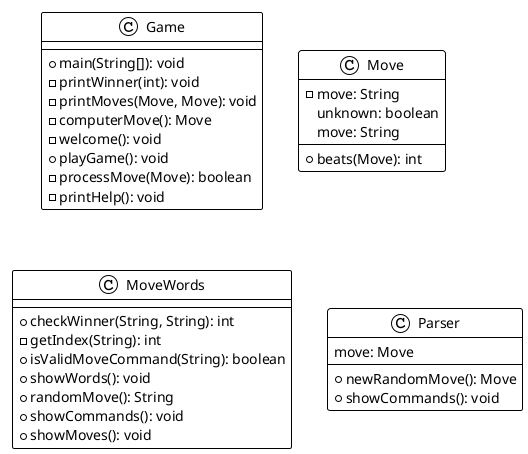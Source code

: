 @startuml

!theme plain
top to bottom direction
skinparam linetype ortho

class Game {
  + main(String[]): void
  - printWinner(int): void
  - printMoves(Move, Move): void
  - computerMove(): Move
  - welcome(): void
  + playGame(): void
  - processMove(Move): boolean
  - printHelp(): void
}
class Move {
  - move: String
  + beats(Move): int
   unknown: boolean
   move: String
}
class MoveWords {
  + checkWinner(String, String): int
  - getIndex(String): int
  + isValidMoveCommand(String): boolean
  + showWords(): void
  + randomMove(): String
  + showCommands(): void
  + showMoves(): void
}
class Parser {
  + newRandomMove(): Move
  + showCommands(): void
   move: Move
}

@enduml
